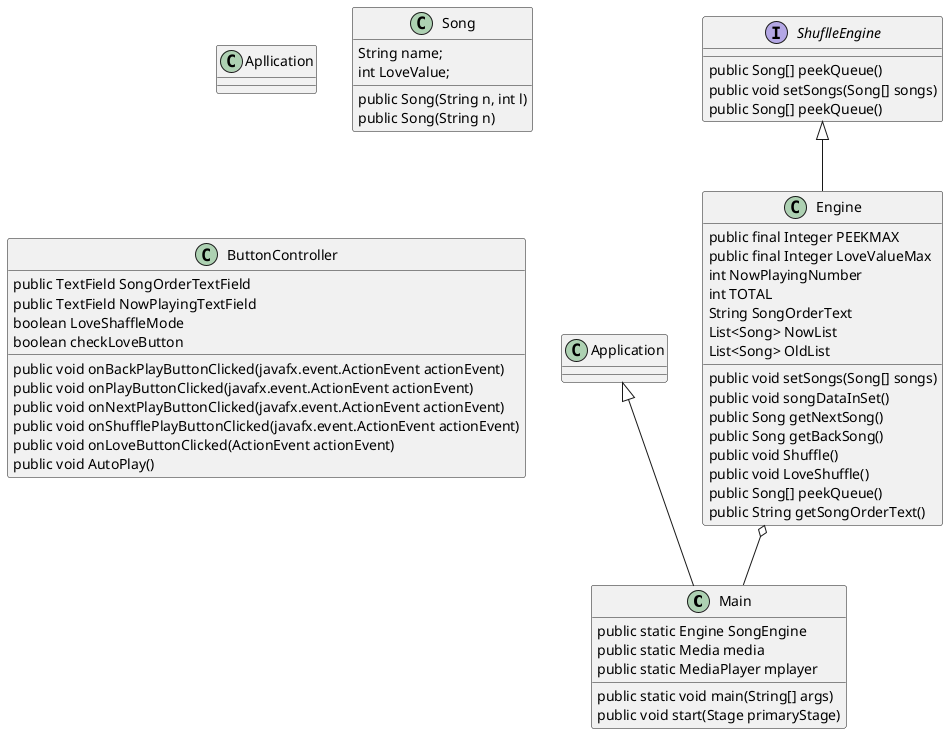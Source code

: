 @startuml

class Main
class Apllication
class Song
class ButtonController
interface ShuflleEngine

Application <|-- Main
Engine o-- Main
ShuflleEngine <|-- Engine


class Main{
    public static Engine SongEngine
    public static Media media
    public static MediaPlayer mplayer
    public static void main(String[] args)
    public void start(Stage primaryStage)
}

class Song{
    String name;
    int LoveValue;

    public Song(String n, int l)
    public Song(String n)
}

class Engine {

    public final Integer PEEKMAX
    public final Integer LoveValueMax
    int NowPlayingNumber
    int TOTAL
    String SongOrderText
    List<Song> NowList
    List<Song> OldList

    public void setSongs(Song[] songs)
    public void songDataInSet()
    public Song getNextSong()
    public Song getBackSong()
    public void Shuffle()
    public void LoveShuffle()
    public Song[] peekQueue()
    public String getSongOrderText()
}

class ButtonController{
    public TextField SongOrderTextField
    public TextField NowPlayingTextField
    boolean LoveShaffleMode
    boolean checkLoveButton
    public void onBackPlayButtonClicked(javafx.event.ActionEvent actionEvent)
    public void onPlayButtonClicked(javafx.event.ActionEvent actionEvent)
    public void onNextPlayButtonClicked(javafx.event.ActionEvent actionEvent)
    public void onShufflePlayButtonClicked(javafx.event.ActionEvent actionEvent)
    public void onLoveButtonClicked(ActionEvent actionEvent)
    public void AutoPlay()
}

interface ShuflleEngine{
    public Song[] peekQueue()
    public void setSongs(Song[] songs)
    public Song[] peekQueue()
}

@enduml
